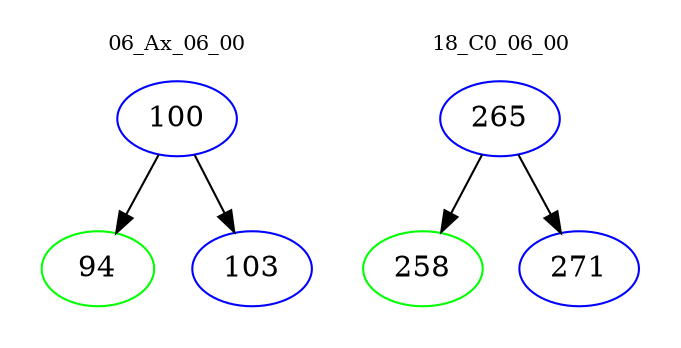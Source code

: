 digraph{
subgraph cluster_0 {
color = white
label = "06_Ax_06_00";
fontsize=10;
T0_100 [label="100", color="blue"]
T0_100 -> T0_94 [color="black"]
T0_94 [label="94", color="green"]
T0_100 -> T0_103 [color="black"]
T0_103 [label="103", color="blue"]
}
subgraph cluster_1 {
color = white
label = "18_C0_06_00";
fontsize=10;
T1_265 [label="265", color="blue"]
T1_265 -> T1_258 [color="black"]
T1_258 [label="258", color="green"]
T1_265 -> T1_271 [color="black"]
T1_271 [label="271", color="blue"]
}
}
